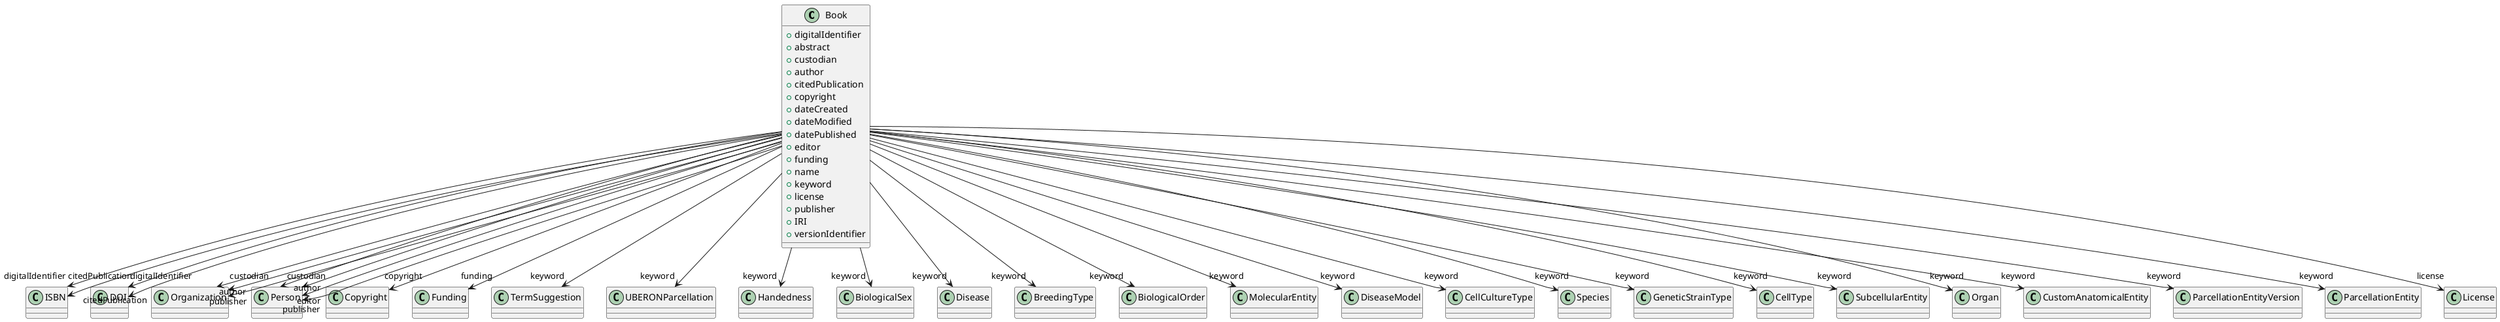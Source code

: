 @startuml
class Book {
+digitalIdentifier
+abstract
+custodian
+author
+citedPublication
+copyright
+dateCreated
+dateModified
+datePublished
+editor
+funding
+name
+keyword
+license
+publisher
+IRI
+versionIdentifier

}
Book -d-> "digitalIdentifier" ISBN
Book -d-> "digitalIdentifier" DOI
Book -d-> "custodian" Organization
Book -d-> "custodian" Person
Book -d-> "author" Organization
Book -d-> "author" Person
Book -d-> "citedPublication" DOI
Book -d-> "citedPublication" ISBN
Book -d-> "copyright" Copyright
Book -d-> "editor" Person
Book -d-> "funding" Funding
Book -d-> "keyword" TermSuggestion
Book -d-> "keyword" UBERONParcellation
Book -d-> "keyword" Handedness
Book -d-> "keyword" BiologicalSex
Book -d-> "keyword" Disease
Book -d-> "keyword" BreedingType
Book -d-> "keyword" BiologicalOrder
Book -d-> "keyword" MolecularEntity
Book -d-> "keyword" DiseaseModel
Book -d-> "keyword" CellCultureType
Book -d-> "keyword" Species
Book -d-> "keyword" GeneticStrainType
Book -d-> "keyword" CellType
Book -d-> "keyword" SubcellularEntity
Book -d-> "keyword" Organ
Book -d-> "keyword" CustomAnatomicalEntity
Book -d-> "keyword" ParcellationEntityVersion
Book -d-> "keyword" ParcellationEntity
Book -d-> "license" License
Book -d-> "publisher" Organization
Book -d-> "publisher" Person

@enduml